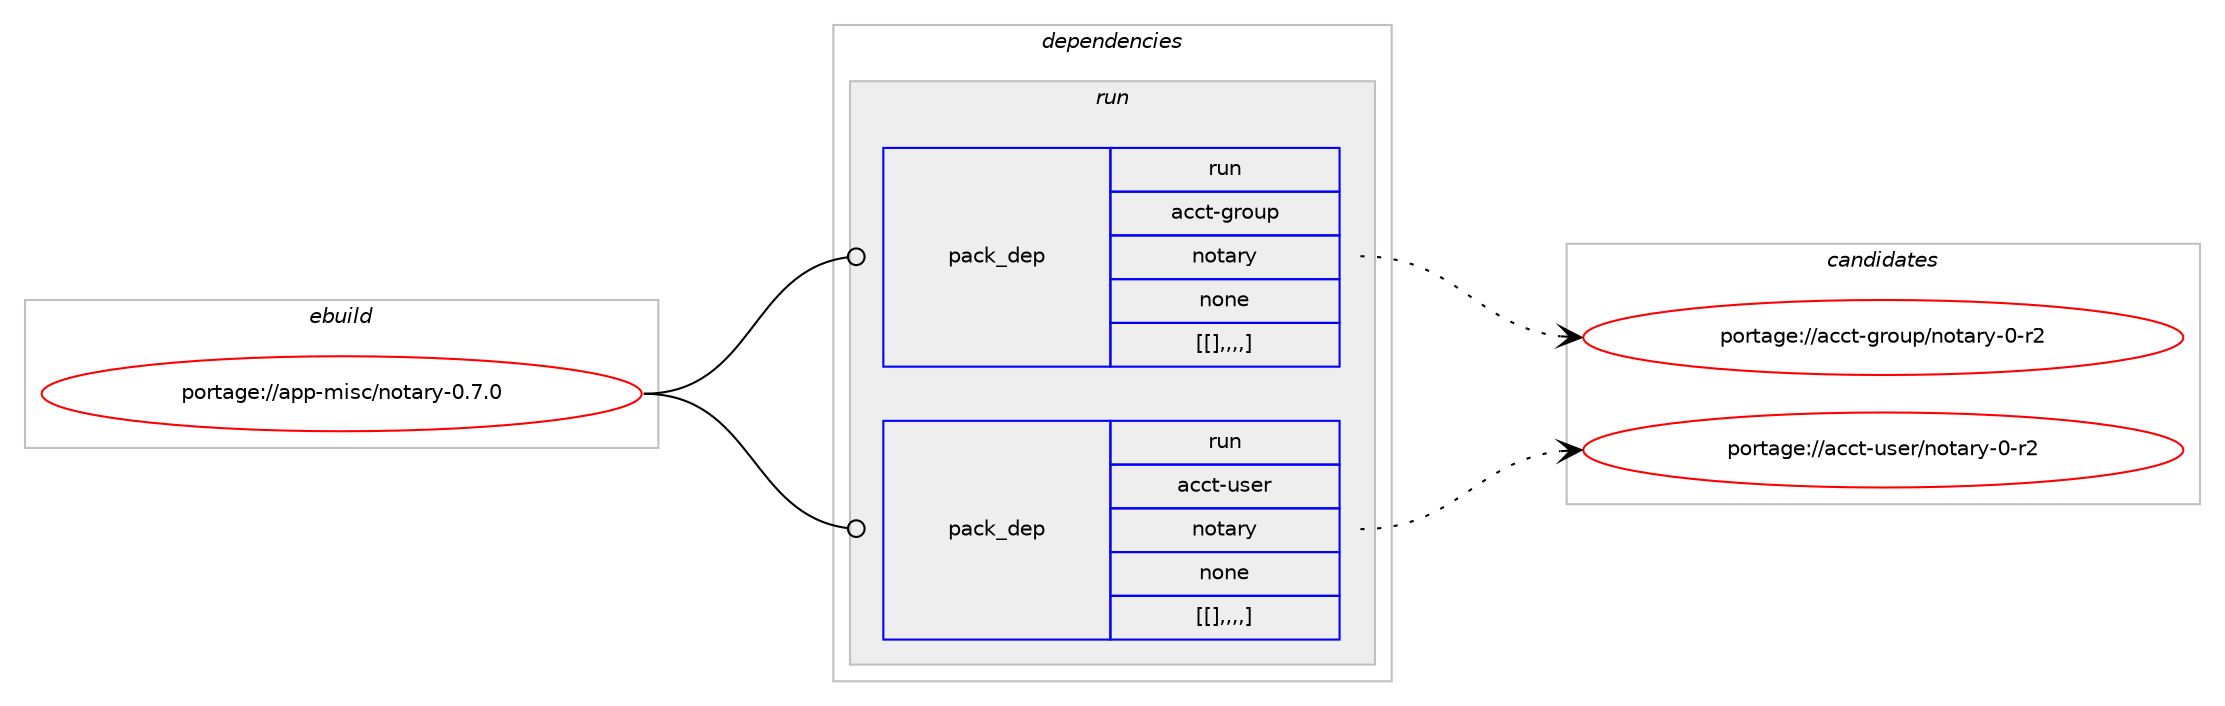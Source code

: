 digraph prolog {

# *************
# Graph options
# *************

newrank=true;
concentrate=true;
compound=true;
graph [rankdir=LR,fontname=Helvetica,fontsize=10,ranksep=1.5];#, ranksep=2.5, nodesep=0.2];
edge  [arrowhead=vee];
node  [fontname=Helvetica,fontsize=10];

# **********
# The ebuild
# **********

subgraph cluster_leftcol {
color=gray;
label=<<i>ebuild</i>>;
id [label="portage://app-misc/notary-0.7.0", color=red, width=4, href="../app-misc/notary-0.7.0.svg"];
}

# ****************
# The dependencies
# ****************

subgraph cluster_midcol {
color=gray;
label=<<i>dependencies</i>>;
subgraph cluster_compile {
fillcolor="#eeeeee";
style=filled;
label=<<i>compile</i>>;
}
subgraph cluster_compileandrun {
fillcolor="#eeeeee";
style=filled;
label=<<i>compile and run</i>>;
}
subgraph cluster_run {
fillcolor="#eeeeee";
style=filled;
label=<<i>run</i>>;
subgraph pack30149 {
dependency43172 [label=<<TABLE BORDER="0" CELLBORDER="1" CELLSPACING="0" CELLPADDING="4" WIDTH="220"><TR><TD ROWSPAN="6" CELLPADDING="30">pack_dep</TD></TR><TR><TD WIDTH="110">run</TD></TR><TR><TD>acct-group</TD></TR><TR><TD>notary</TD></TR><TR><TD>none</TD></TR><TR><TD>[[],,,,]</TD></TR></TABLE>>, shape=none, color=blue];
}
id:e -> dependency43172:w [weight=20,style="solid",arrowhead="odot"];
subgraph pack30150 {
dependency43173 [label=<<TABLE BORDER="0" CELLBORDER="1" CELLSPACING="0" CELLPADDING="4" WIDTH="220"><TR><TD ROWSPAN="6" CELLPADDING="30">pack_dep</TD></TR><TR><TD WIDTH="110">run</TD></TR><TR><TD>acct-user</TD></TR><TR><TD>notary</TD></TR><TR><TD>none</TD></TR><TR><TD>[[],,,,]</TD></TR></TABLE>>, shape=none, color=blue];
}
id:e -> dependency43173:w [weight=20,style="solid",arrowhead="odot"];
}
}

# **************
# The candidates
# **************

subgraph cluster_choices {
rank=same;
color=gray;
label=<<i>candidates</i>>;

subgraph choice30149 {
color=black;
nodesep=1;
choice97999911645103114111117112471101111169711412145484511450 [label="portage://acct-group/notary-0-r2", color=red, width=4,href="../acct-group/notary-0-r2.svg"];
dependency43172:e -> choice97999911645103114111117112471101111169711412145484511450:w [style=dotted,weight="100"];
}
subgraph choice30150 {
color=black;
nodesep=1;
choice97999911645117115101114471101111169711412145484511450 [label="portage://acct-user/notary-0-r2", color=red, width=4,href="../acct-user/notary-0-r2.svg"];
dependency43173:e -> choice97999911645117115101114471101111169711412145484511450:w [style=dotted,weight="100"];
}
}

}
